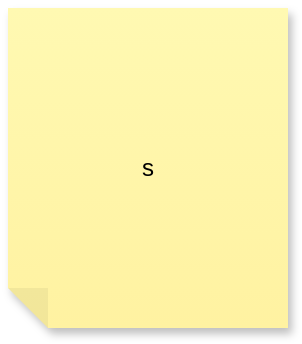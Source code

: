 <mxfile version="21.7.2" type="github">
  <diagram name="第 1 页" id="-2us72Lz5CjsMndFVP6u">
    <mxGraphModel dx="1254" dy="843" grid="1" gridSize="10" guides="1" tooltips="1" connect="1" arrows="1" fold="1" page="1" pageScale="1" pageWidth="827" pageHeight="1169" math="0" shadow="0">
      <root>
        <mxCell id="0" />
        <mxCell id="1" parent="0" />
        <mxCell id="TNtGpKpp2NEjf9RIbF0h-1" value="s" style="shape=note;whiteSpace=wrap;html=1;backgroundOutline=1;fontColor=#000000;darkOpacity=0.05;fillColor=#FFF9B2;strokeColor=none;fillStyle=solid;direction=west;gradientDirection=north;gradientColor=#FFF2A1;shadow=1;size=20;pointerEvents=1;" vertex="1" parent="1">
          <mxGeometry x="430" y="150" width="140" height="160" as="geometry" />
        </mxCell>
      </root>
    </mxGraphModel>
  </diagram>
</mxfile>
